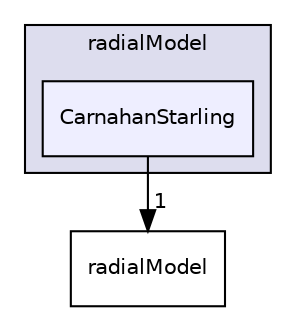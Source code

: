 digraph "CarnahanStarling" {
  bgcolor=transparent;
  compound=true
  node [ fontsize="10", fontname="Helvetica"];
  edge [ labelfontsize="10", labelfontname="Helvetica"];
  subgraph clusterdir_dcf774db3d0244dede09080c64ab9e93 {
    graph [ bgcolor="#ddddee", pencolor="black", label="radialModel" fontname="Helvetica", fontsize="10", URL="dir_dcf774db3d0244dede09080c64ab9e93.html"]
  dir_b411b75042adc452a8ac8d39ad59464d [shape=box, label="CarnahanStarling", style="filled", fillcolor="#eeeeff", pencolor="black", URL="dir_b411b75042adc452a8ac8d39ad59464d.html"];
  }
  dir_c29b6f295eb3ebf987ebdef139a01810 [shape=box label="radialModel" URL="dir_c29b6f295eb3ebf987ebdef139a01810.html"];
  dir_b411b75042adc452a8ac8d39ad59464d->dir_c29b6f295eb3ebf987ebdef139a01810 [headlabel="1", labeldistance=1.5 headhref="dir_000041_000146.html"];
}
